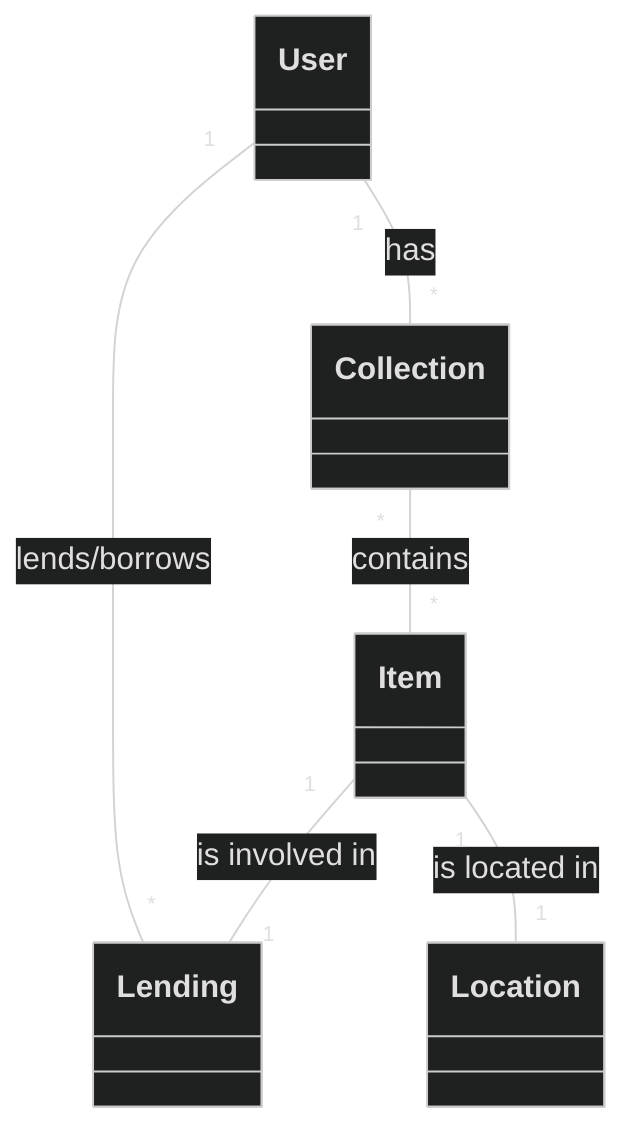 %%{init: {'theme': 'dark'}}%%

classDiagram
    User "1" -- "*" Collection : has
    User "1" -- "*" Lending : lends/borrows
    Collection "*" -- "*" Item : contains
    Item "1" -- "1" Lending : is involved in
    Item "1" -- "1" Location : is located in